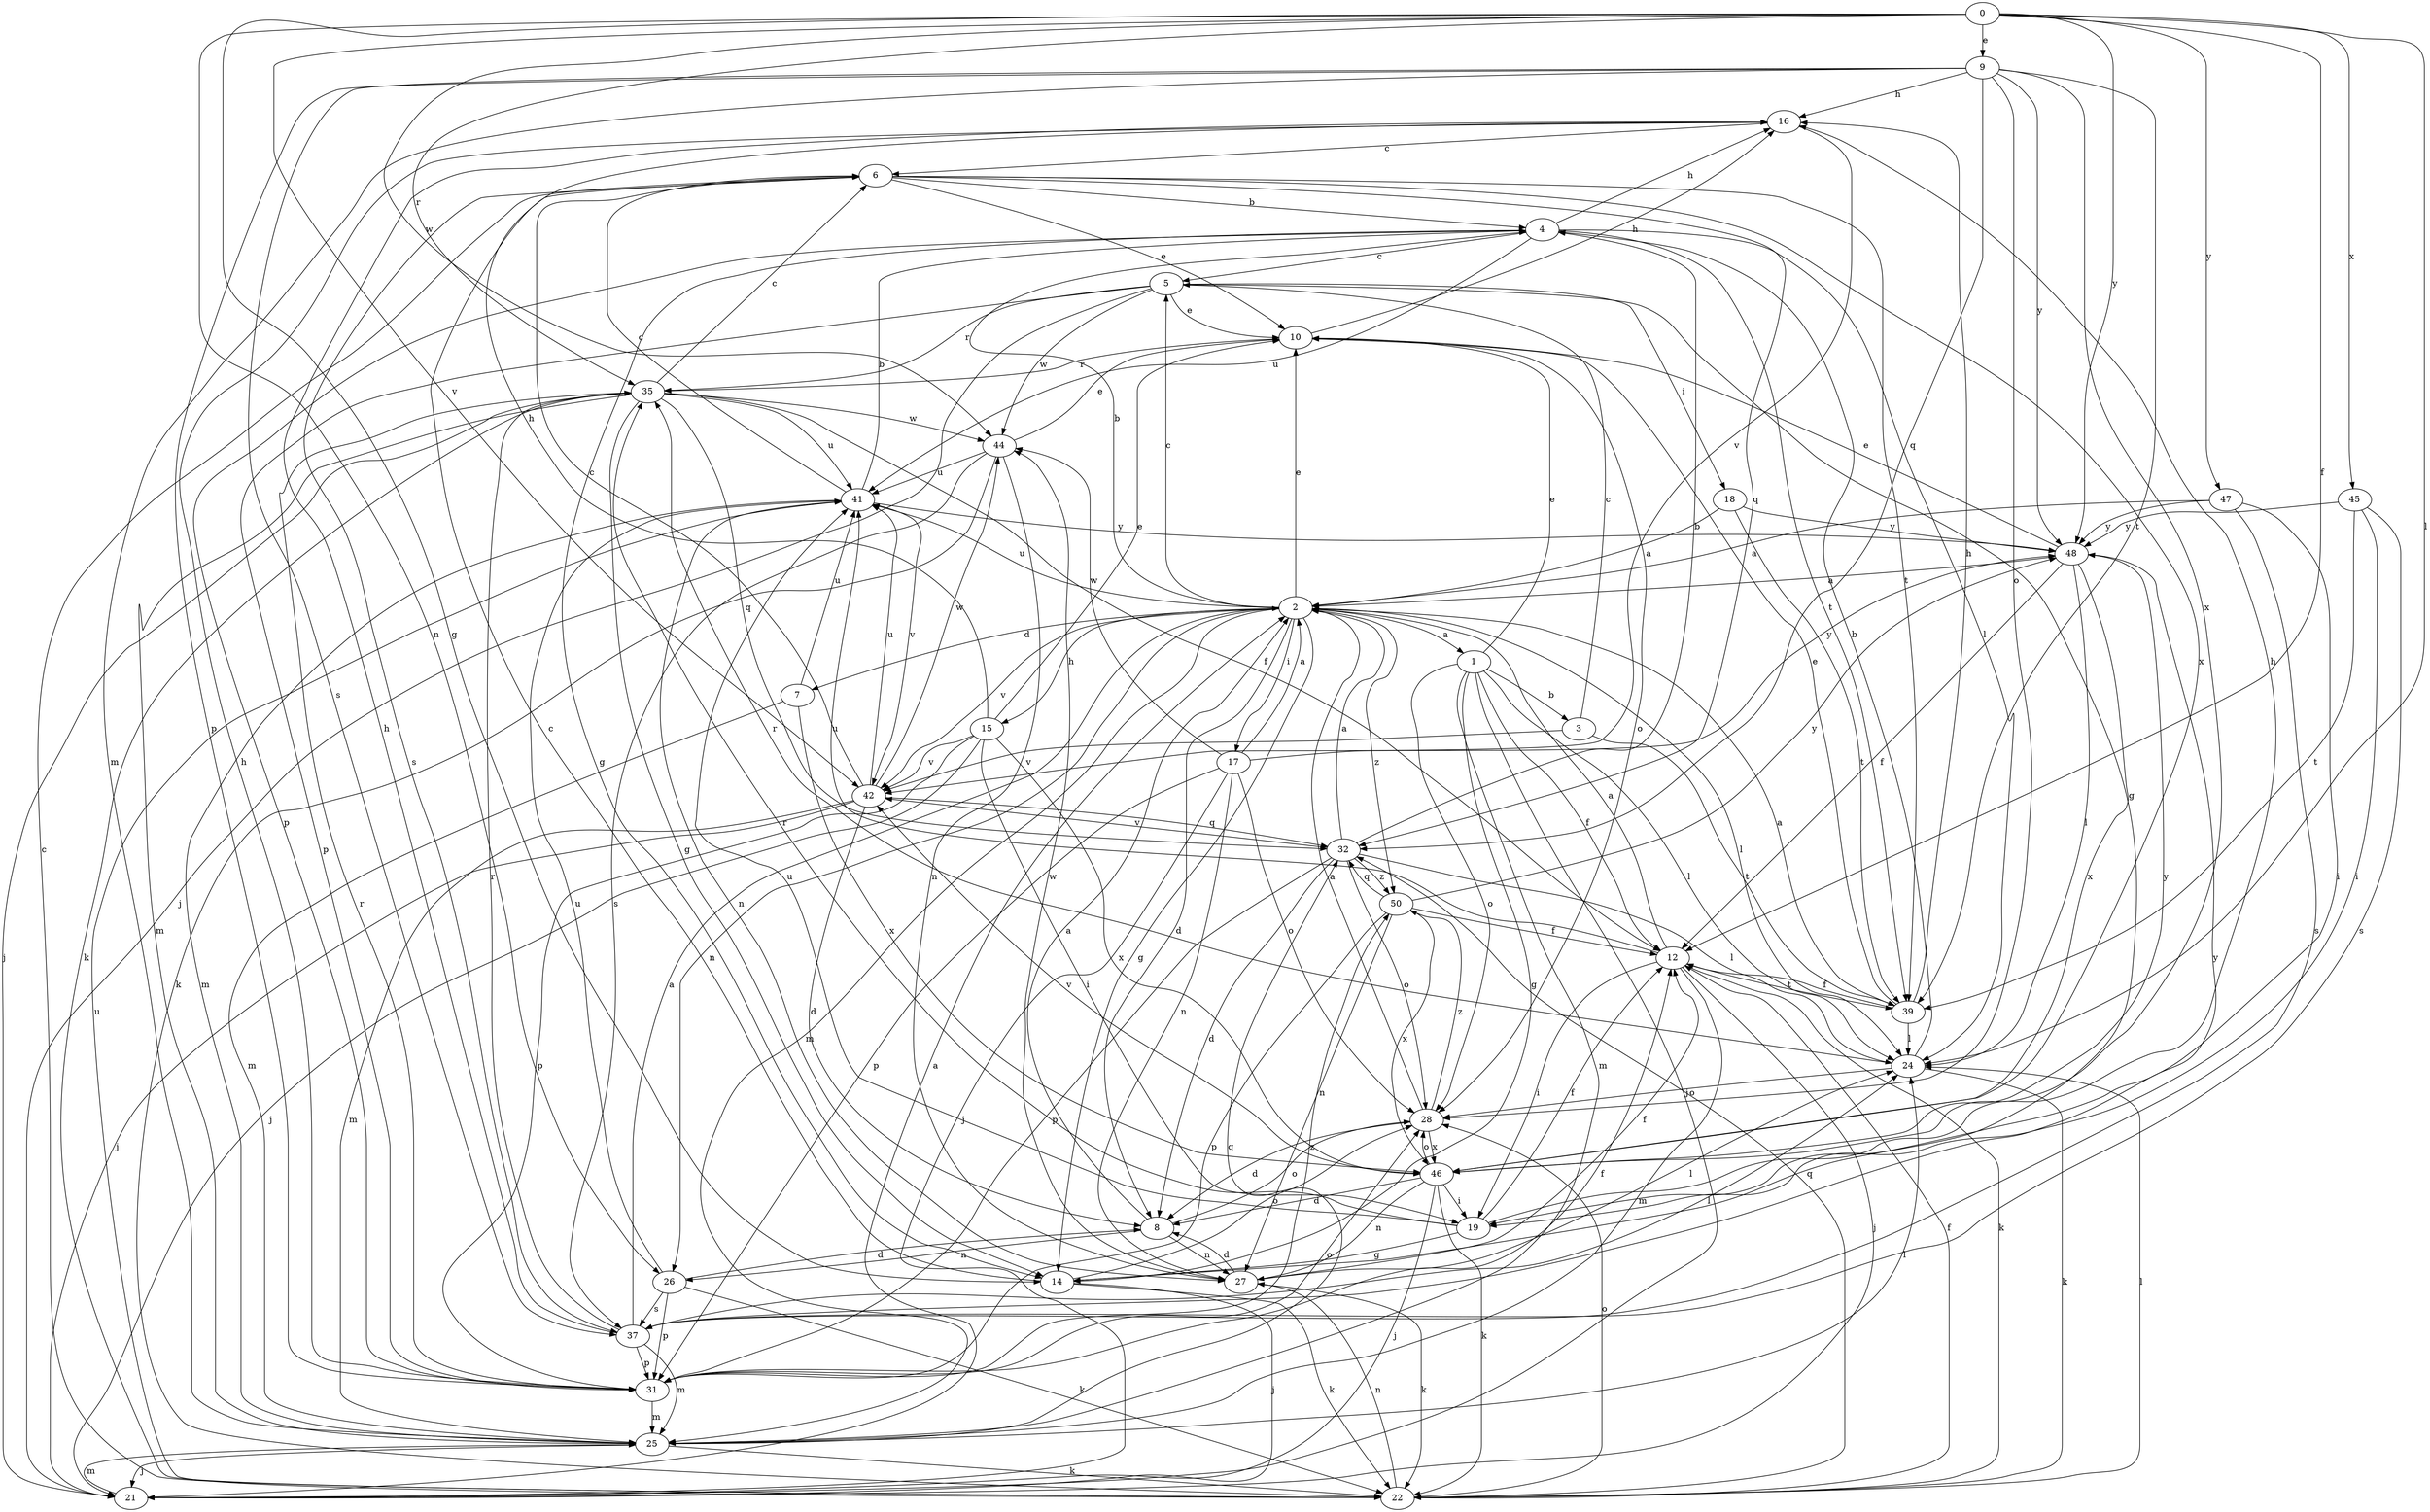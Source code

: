 strict digraph  {
0;
1;
2;
3;
4;
5;
6;
7;
8;
9;
10;
12;
14;
15;
16;
17;
18;
19;
21;
22;
24;
25;
26;
27;
28;
31;
32;
35;
37;
39;
41;
42;
44;
45;
46;
47;
48;
50;
0 -> 9  [label=e];
0 -> 12  [label=f];
0 -> 14  [label=g];
0 -> 24  [label=l];
0 -> 26  [label=n];
0 -> 35  [label=r];
0 -> 42  [label=v];
0 -> 44  [label=w];
0 -> 45  [label=x];
0 -> 47  [label=y];
0 -> 48  [label=y];
1 -> 3  [label=b];
1 -> 10  [label=e];
1 -> 12  [label=f];
1 -> 14  [label=g];
1 -> 21  [label=j];
1 -> 24  [label=l];
1 -> 25  [label=m];
1 -> 28  [label=o];
2 -> 1  [label=a];
2 -> 4  [label=b];
2 -> 5  [label=c];
2 -> 7  [label=d];
2 -> 8  [label=d];
2 -> 10  [label=e];
2 -> 14  [label=g];
2 -> 15  [label=h];
2 -> 17  [label=i];
2 -> 24  [label=l];
2 -> 25  [label=m];
2 -> 26  [label=n];
2 -> 41  [label=u];
2 -> 42  [label=v];
2 -> 50  [label=z];
3 -> 5  [label=c];
3 -> 39  [label=t];
3 -> 42  [label=v];
4 -> 5  [label=c];
4 -> 14  [label=g];
4 -> 16  [label=h];
4 -> 24  [label=l];
4 -> 31  [label=p];
4 -> 39  [label=t];
4 -> 41  [label=u];
5 -> 10  [label=e];
5 -> 14  [label=g];
5 -> 18  [label=i];
5 -> 21  [label=j];
5 -> 31  [label=p];
5 -> 35  [label=r];
5 -> 44  [label=w];
6 -> 4  [label=b];
6 -> 10  [label=e];
6 -> 32  [label=q];
6 -> 37  [label=s];
6 -> 39  [label=t];
6 -> 46  [label=x];
7 -> 25  [label=m];
7 -> 41  [label=u];
7 -> 46  [label=x];
8 -> 2  [label=a];
8 -> 26  [label=n];
8 -> 27  [label=n];
8 -> 28  [label=o];
9 -> 16  [label=h];
9 -> 25  [label=m];
9 -> 28  [label=o];
9 -> 31  [label=p];
9 -> 32  [label=q];
9 -> 37  [label=s];
9 -> 39  [label=t];
9 -> 46  [label=x];
9 -> 48  [label=y];
10 -> 16  [label=h];
10 -> 28  [label=o];
10 -> 35  [label=r];
12 -> 2  [label=a];
12 -> 19  [label=i];
12 -> 21  [label=j];
12 -> 22  [label=k];
12 -> 25  [label=m];
12 -> 39  [label=t];
12 -> 41  [label=u];
14 -> 6  [label=c];
14 -> 21  [label=j];
14 -> 22  [label=k];
14 -> 28  [label=o];
15 -> 10  [label=e];
15 -> 16  [label=h];
15 -> 19  [label=i];
15 -> 21  [label=j];
15 -> 31  [label=p];
15 -> 42  [label=v];
15 -> 46  [label=x];
16 -> 6  [label=c];
16 -> 42  [label=v];
17 -> 2  [label=a];
17 -> 21  [label=j];
17 -> 27  [label=n];
17 -> 28  [label=o];
17 -> 31  [label=p];
17 -> 44  [label=w];
17 -> 48  [label=y];
18 -> 2  [label=a];
18 -> 39  [label=t];
18 -> 48  [label=y];
19 -> 12  [label=f];
19 -> 14  [label=g];
19 -> 16  [label=h];
19 -> 35  [label=r];
19 -> 41  [label=u];
21 -> 2  [label=a];
21 -> 25  [label=m];
22 -> 6  [label=c];
22 -> 12  [label=f];
22 -> 24  [label=l];
22 -> 27  [label=n];
22 -> 28  [label=o];
22 -> 32  [label=q];
22 -> 41  [label=u];
24 -> 4  [label=b];
24 -> 22  [label=k];
24 -> 28  [label=o];
24 -> 35  [label=r];
25 -> 21  [label=j];
25 -> 22  [label=k];
25 -> 24  [label=l];
25 -> 32  [label=q];
26 -> 8  [label=d];
26 -> 22  [label=k];
26 -> 31  [label=p];
26 -> 37  [label=s];
26 -> 41  [label=u];
27 -> 8  [label=d];
27 -> 12  [label=f];
27 -> 22  [label=k];
27 -> 24  [label=l];
27 -> 44  [label=w];
28 -> 2  [label=a];
28 -> 8  [label=d];
28 -> 46  [label=x];
28 -> 50  [label=z];
31 -> 12  [label=f];
31 -> 16  [label=h];
31 -> 25  [label=m];
31 -> 28  [label=o];
31 -> 35  [label=r];
31 -> 50  [label=z];
32 -> 2  [label=a];
32 -> 4  [label=b];
32 -> 8  [label=d];
32 -> 24  [label=l];
32 -> 28  [label=o];
32 -> 31  [label=p];
32 -> 42  [label=v];
32 -> 50  [label=z];
35 -> 6  [label=c];
35 -> 12  [label=f];
35 -> 14  [label=g];
35 -> 21  [label=j];
35 -> 22  [label=k];
35 -> 25  [label=m];
35 -> 32  [label=q];
35 -> 41  [label=u];
35 -> 44  [label=w];
37 -> 2  [label=a];
37 -> 16  [label=h];
37 -> 24  [label=l];
37 -> 25  [label=m];
37 -> 31  [label=p];
37 -> 35  [label=r];
37 -> 48  [label=y];
39 -> 2  [label=a];
39 -> 10  [label=e];
39 -> 12  [label=f];
39 -> 16  [label=h];
39 -> 24  [label=l];
41 -> 4  [label=b];
41 -> 6  [label=c];
41 -> 25  [label=m];
41 -> 27  [label=n];
41 -> 42  [label=v];
41 -> 48  [label=y];
42 -> 6  [label=c];
42 -> 8  [label=d];
42 -> 21  [label=j];
42 -> 25  [label=m];
42 -> 32  [label=q];
42 -> 41  [label=u];
42 -> 44  [label=w];
44 -> 10  [label=e];
44 -> 22  [label=k];
44 -> 27  [label=n];
44 -> 37  [label=s];
44 -> 41  [label=u];
45 -> 19  [label=i];
45 -> 37  [label=s];
45 -> 39  [label=t];
45 -> 48  [label=y];
46 -> 8  [label=d];
46 -> 19  [label=i];
46 -> 21  [label=j];
46 -> 22  [label=k];
46 -> 27  [label=n];
46 -> 28  [label=o];
46 -> 42  [label=v];
46 -> 48  [label=y];
47 -> 2  [label=a];
47 -> 19  [label=i];
47 -> 37  [label=s];
47 -> 48  [label=y];
48 -> 2  [label=a];
48 -> 10  [label=e];
48 -> 12  [label=f];
48 -> 24  [label=l];
48 -> 46  [label=x];
50 -> 12  [label=f];
50 -> 27  [label=n];
50 -> 31  [label=p];
50 -> 32  [label=q];
50 -> 46  [label=x];
50 -> 48  [label=y];
}
